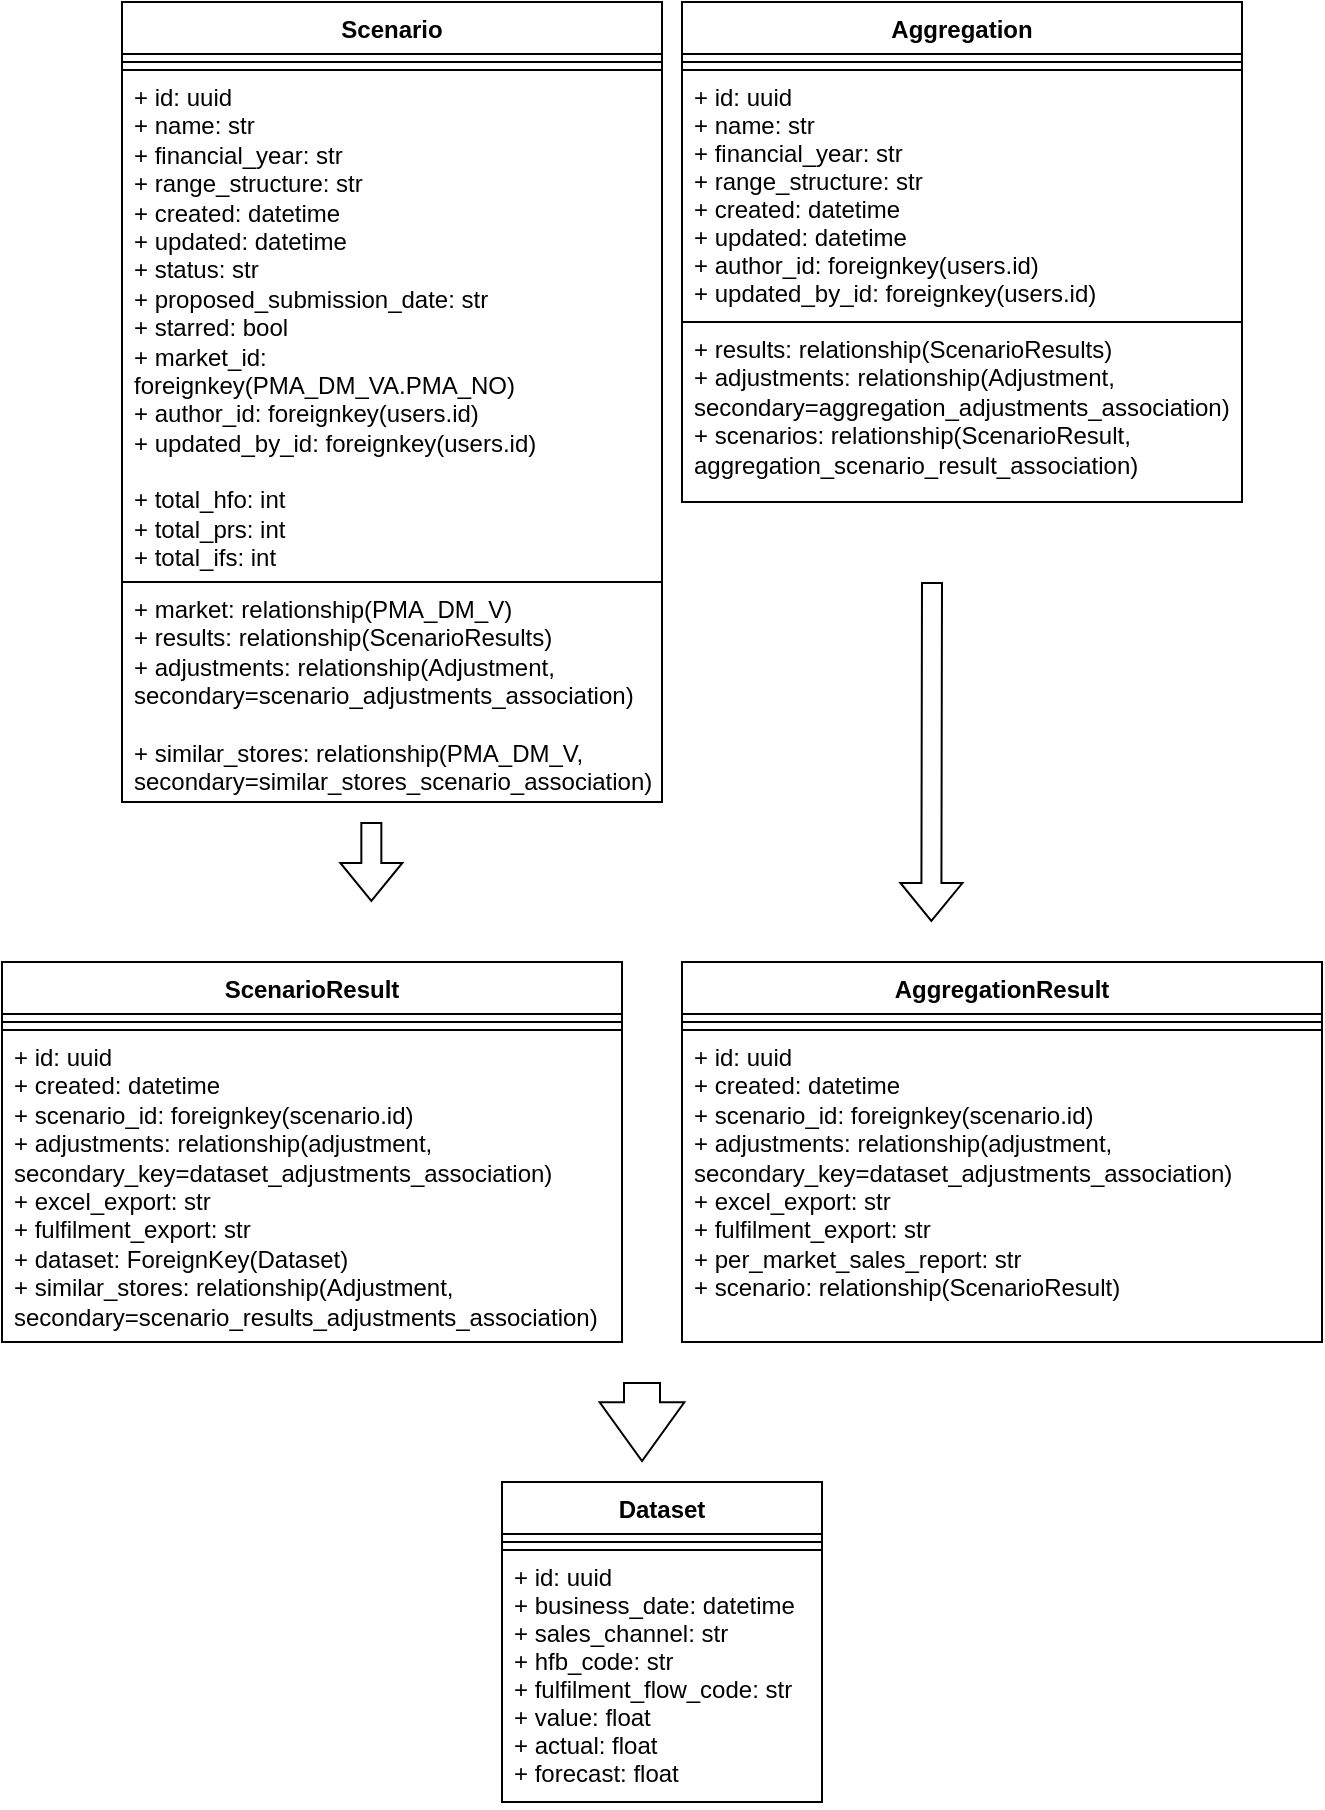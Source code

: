<mxfile version="16.4.7" type="github">
  <diagram id="uih_YIozQDPHWDFCECjt" name="Page-1">
    <mxGraphModel dx="951" dy="529" grid="1" gridSize="10" guides="1" tooltips="1" connect="1" arrows="1" fold="1" page="1" pageScale="1" pageWidth="850" pageHeight="1100" math="0" shadow="0">
      <root>
        <mxCell id="0" />
        <mxCell id="1" parent="0" />
        <mxCell id="s-2OnS7YulEKN1Elurk--7" value="ScenarioResult" style="swimlane;fontStyle=1;align=center;verticalAlign=top;childLayout=stackLayout;horizontal=1;startSize=26;horizontalStack=0;resizeParent=1;resizeParentMax=0;resizeLast=0;collapsible=1;marginBottom=0;whiteSpace=wrap;" parent="1" vertex="1">
          <mxGeometry x="70" y="540" width="310" height="190" as="geometry" />
        </mxCell>
        <mxCell id="s-2OnS7YulEKN1Elurk--8" value="" style="line;strokeWidth=1;fillColor=none;align=left;verticalAlign=middle;spacingTop=-1;spacingLeft=3;spacingRight=3;rotatable=0;labelPosition=right;points=[];portConstraint=eastwest;" parent="s-2OnS7YulEKN1Elurk--7" vertex="1">
          <mxGeometry y="26" width="310" height="8" as="geometry" />
        </mxCell>
        <mxCell id="s-2OnS7YulEKN1Elurk--9" value="+ id: uuid&#xa;+ created: datetime&#xa;+ scenario_id: foreignkey(scenario.id)&#xa;+ adjustments: relationship(adjustment, secondary_key=dataset_adjustments_association)&#xa;+ excel_export: str&#xa;+ fulfilment_export: str&#xa;+ dataset: ForeignKey(Dataset)&#xa;+ similar_stores: relationship(Adjustment, secondary=scenario_results_adjustments_association)&#xa;" style="text;strokeColor=default;fillColor=none;align=left;verticalAlign=top;spacingLeft=4;spacingRight=4;overflow=hidden;rotatable=0;points=[[0,0.5],[1,0.5]];portConstraint=eastwest;whiteSpace=wrap;" parent="s-2OnS7YulEKN1Elurk--7" vertex="1">
          <mxGeometry y="34" width="310" height="156" as="geometry" />
        </mxCell>
        <mxCell id="s-2OnS7YulEKN1Elurk--11" value="Dataset" style="swimlane;fontStyle=1;align=center;verticalAlign=top;childLayout=stackLayout;horizontal=1;startSize=26;horizontalStack=0;resizeParent=1;resizeParentMax=0;resizeLast=0;collapsible=1;marginBottom=0;" parent="1" vertex="1">
          <mxGeometry x="320" y="800" width="160" height="160" as="geometry" />
        </mxCell>
        <mxCell id="s-2OnS7YulEKN1Elurk--12" value="" style="line;strokeWidth=1;fillColor=none;align=left;verticalAlign=middle;spacingTop=-1;spacingLeft=3;spacingRight=3;rotatable=0;labelPosition=right;points=[];portConstraint=eastwest;" parent="s-2OnS7YulEKN1Elurk--11" vertex="1">
          <mxGeometry y="26" width="160" height="8" as="geometry" />
        </mxCell>
        <mxCell id="s-2OnS7YulEKN1Elurk--13" value="+ id: uuid&#xa;+ business_date: datetime&#xa;+ sales_channel: str&#xa;+ hfb_code: str&#xa;+ fulfilment_flow_code: str&#xa;+ value: float&#xa;+ actual: float&#xa;+ forecast: float" style="text;strokeColor=default;fillColor=none;align=left;verticalAlign=top;spacingLeft=4;spacingRight=4;overflow=hidden;rotatable=0;points=[[0,0.5],[1,0.5]];portConstraint=eastwest;" parent="s-2OnS7YulEKN1Elurk--11" vertex="1">
          <mxGeometry y="34" width="160" height="126" as="geometry" />
        </mxCell>
        <mxCell id="s-2OnS7YulEKN1Elurk--15" value="Scenario" style="swimlane;fontStyle=1;align=center;verticalAlign=top;childLayout=stackLayout;horizontal=1;startSize=26;horizontalStack=0;resizeParent=1;resizeParentMax=0;resizeLast=0;collapsible=1;marginBottom=0;" parent="1" vertex="1">
          <mxGeometry x="130" y="60" width="270" height="400" as="geometry" />
        </mxCell>
        <mxCell id="s-2OnS7YulEKN1Elurk--16" value="" style="line;strokeWidth=1;fillColor=none;align=left;verticalAlign=middle;spacingTop=-1;spacingLeft=3;spacingRight=3;rotatable=0;labelPosition=right;points=[];portConstraint=eastwest;" parent="s-2OnS7YulEKN1Elurk--15" vertex="1">
          <mxGeometry y="26" width="270" height="8" as="geometry" />
        </mxCell>
        <mxCell id="s-2OnS7YulEKN1Elurk--17" value="+ id: uuid&#xa;+ name: str&#xa;+ financial_year: str&#xa;+ range_structure: str&#xa;+ created: datetime&#xa;+ updated: datetime&#xa;+ status: str&#xa;+ proposed_submission_date: str&#xa;+ starred: bool&#xa;+ market_id: foreignkey(PMA_DM_VA.PMA_NO)&#xa;+ author_id: foreignkey(users.id)&#xa;+ updated_by_id: foreignkey(users.id)&#xa;&#xa;+ total_hfo: int&#xa;+ total_prs: int&#xa;+ total_ifs: int" style="text;strokeColor=default;fillColor=none;align=left;verticalAlign=top;spacingLeft=4;spacingRight=4;overflow=hidden;rotatable=0;points=[[0,0.5],[1,0.5]];portConstraint=eastwest;whiteSpace=wrap;" parent="s-2OnS7YulEKN1Elurk--15" vertex="1">
          <mxGeometry y="34" width="270" height="256" as="geometry" />
        </mxCell>
        <mxCell id="s-2OnS7YulEKN1Elurk--18" value="+ market: relationship(PMA_DM_V)&#xa;+ results: relationship(ScenarioResults)&#xa;+ adjustments: relationship(Adjustment, secondary=scenario_adjustments_association)&#xa;&#xa;+ similar_stores: relationship(PMA_DM_V, secondary=similar_stores_scenario_association)" style="text;strokeColor=none;fillColor=none;align=left;verticalAlign=top;spacingLeft=4;spacingRight=4;overflow=hidden;rotatable=0;points=[[0,0.5],[1,0.5]];portConstraint=eastwest;whiteSpace=wrap;" parent="s-2OnS7YulEKN1Elurk--15" vertex="1">
          <mxGeometry y="290" width="270" height="110" as="geometry" />
        </mxCell>
        <mxCell id="s-2OnS7YulEKN1Elurk--19" value="Aggregation" style="swimlane;fontStyle=1;align=center;verticalAlign=top;childLayout=stackLayout;horizontal=1;startSize=26;horizontalStack=0;resizeParent=1;resizeParentMax=0;resizeLast=0;collapsible=1;marginBottom=0;" parent="1" vertex="1">
          <mxGeometry x="410" y="60" width="280" height="250" as="geometry" />
        </mxCell>
        <mxCell id="s-2OnS7YulEKN1Elurk--20" value="" style="line;strokeWidth=1;fillColor=none;align=left;verticalAlign=middle;spacingTop=-1;spacingLeft=3;spacingRight=3;rotatable=0;labelPosition=right;points=[];portConstraint=eastwest;" parent="s-2OnS7YulEKN1Elurk--19" vertex="1">
          <mxGeometry y="26" width="280" height="8" as="geometry" />
        </mxCell>
        <mxCell id="s-2OnS7YulEKN1Elurk--21" value="+ id: uuid&#xa;+ name: str&#xa;+ financial_year: str&#xa;+ range_structure: str&#xa;+ created: datetime&#xa;+ updated: datetime&#xa;+ author_id: foreignkey(users.id)&#xa;+ updated_by_id: foreignkey(users.id)" style="text;strokeColor=default;fillColor=none;align=left;verticalAlign=top;spacingLeft=4;spacingRight=4;overflow=hidden;rotatable=0;points=[[0,0.5],[1,0.5]];portConstraint=eastwest;" parent="s-2OnS7YulEKN1Elurk--19" vertex="1">
          <mxGeometry y="34" width="280" height="126" as="geometry" />
        </mxCell>
        <mxCell id="s-2OnS7YulEKN1Elurk--22" value="+ results: relationship(ScenarioResults)&#xa;+ adjustments: relationship(Adjustment, secondary=aggregation_adjustments_association)&#xa;+ scenarios: relationship(ScenarioResult, aggregation_scenario_result_association)" style="text;strokeColor=none;fillColor=none;align=left;verticalAlign=top;spacingLeft=4;spacingRight=4;overflow=hidden;rotatable=0;points=[[0,0.5],[1,0.5]];portConstraint=eastwest;whiteSpace=wrap;" parent="s-2OnS7YulEKN1Elurk--19" vertex="1">
          <mxGeometry y="160" width="280" height="90" as="geometry" />
        </mxCell>
        <mxCell id="s-2OnS7YulEKN1Elurk--23" value="AggregationResult" style="swimlane;fontStyle=1;align=center;verticalAlign=top;childLayout=stackLayout;horizontal=1;startSize=26;horizontalStack=0;resizeParent=1;resizeParentMax=0;resizeLast=0;collapsible=1;marginBottom=0;whiteSpace=wrap;" parent="1" vertex="1">
          <mxGeometry x="410" y="540" width="320" height="190" as="geometry" />
        </mxCell>
        <mxCell id="s-2OnS7YulEKN1Elurk--24" value="" style="line;strokeWidth=1;fillColor=none;align=left;verticalAlign=middle;spacingTop=-1;spacingLeft=3;spacingRight=3;rotatable=0;labelPosition=right;points=[];portConstraint=eastwest;" parent="s-2OnS7YulEKN1Elurk--23" vertex="1">
          <mxGeometry y="26" width="320" height="8" as="geometry" />
        </mxCell>
        <mxCell id="s-2OnS7YulEKN1Elurk--25" value="+ id: uuid&#xa;+ created: datetime&#xa;+ scenario_id: foreignkey(scenario.id)&#xa;+ adjustments: relationship(adjustment, secondary_key=dataset_adjustments_association)&#xa;+ excel_export: str&#xa;+ fulfilment_export: str&#xa;+ per_market_sales_report: str&#xa;+ scenario: relationship(ScenarioResult)" style="text;strokeColor=default;fillColor=none;align=left;verticalAlign=top;spacingLeft=4;spacingRight=4;overflow=hidden;rotatable=0;points=[[0,0.5],[1,0.5]];portConstraint=eastwest;whiteSpace=wrap;" parent="s-2OnS7YulEKN1Elurk--23" vertex="1">
          <mxGeometry y="34" width="320" height="156" as="geometry" />
        </mxCell>
        <mxCell id="s-2OnS7YulEKN1Elurk--27" value="" style="shape=flexArrow;endArrow=classic;html=1;rounded=0;" parent="1" edge="1">
          <mxGeometry width="50" height="50" relative="1" as="geometry">
            <mxPoint x="254.67" y="470" as="sourcePoint" />
            <mxPoint x="254.67" y="510" as="targetPoint" />
          </mxGeometry>
        </mxCell>
        <mxCell id="s-2OnS7YulEKN1Elurk--28" value="" style="shape=flexArrow;endArrow=classic;html=1;rounded=0;" parent="1" edge="1">
          <mxGeometry width="50" height="50" relative="1" as="geometry">
            <mxPoint x="535" y="350" as="sourcePoint" />
            <mxPoint x="534.67" y="520" as="targetPoint" />
          </mxGeometry>
        </mxCell>
        <mxCell id="s-2OnS7YulEKN1Elurk--29" value="" style="shape=flexArrow;endArrow=classic;html=1;rounded=0;endWidth=23.333;endSize=9.447;width=18;" parent="1" edge="1">
          <mxGeometry width="50" height="50" relative="1" as="geometry">
            <mxPoint x="390" y="750" as="sourcePoint" />
            <mxPoint x="390" y="790" as="targetPoint" />
          </mxGeometry>
        </mxCell>
      </root>
    </mxGraphModel>
  </diagram>
</mxfile>
